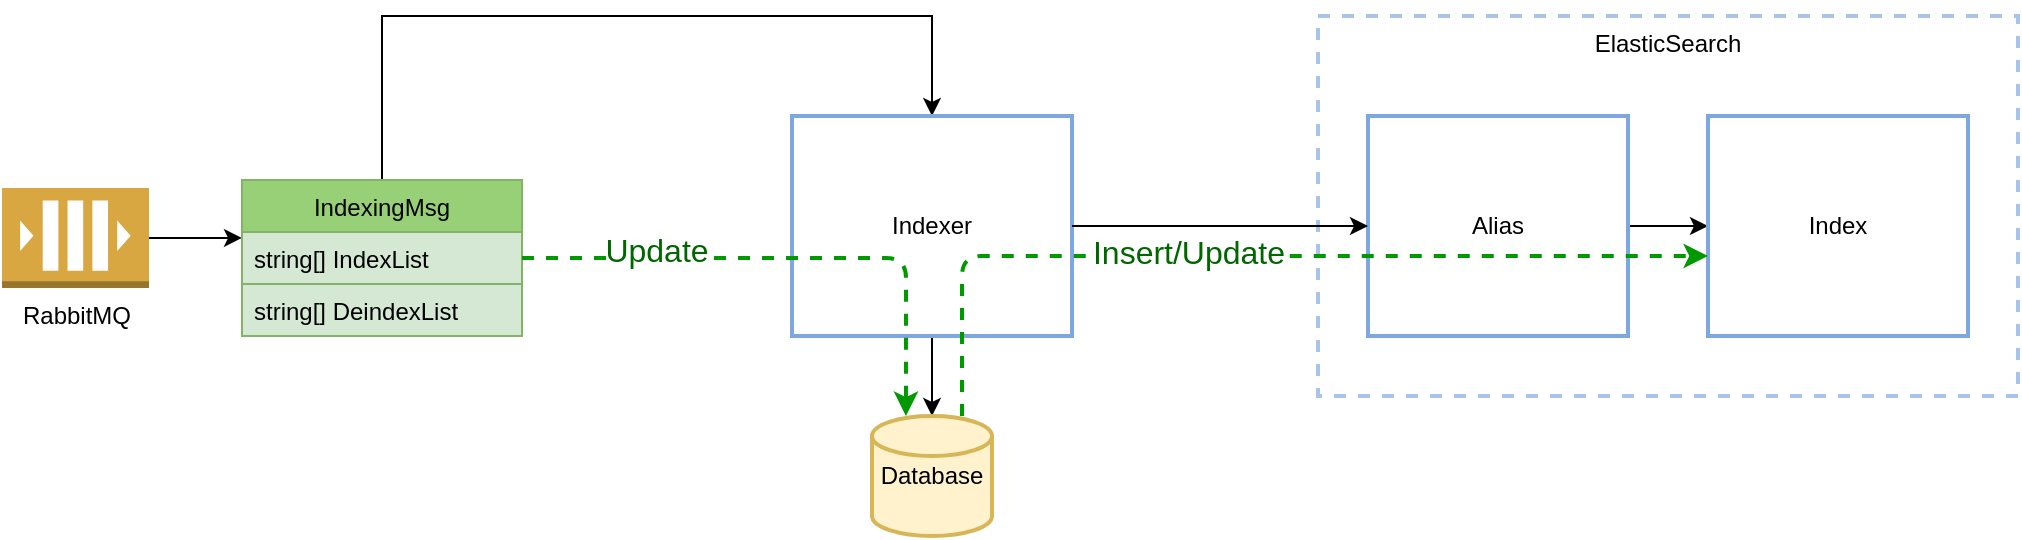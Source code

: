 <mxfile version="12.6.5" type="device" pages="5"><diagram id="VszfqgKXTrDszKqh4db0" name="indexer-update"><mxGraphModel dx="1086" dy="966" grid="1" gridSize="10" guides="1" tooltips="1" connect="1" arrows="1" fold="1" page="1" pageScale="1" pageWidth="1100" pageHeight="850" math="0" shadow="0"><root><mxCell id="0"/><mxCell id="1" parent="0"/><mxCell id="mPnWZXQFcFfXo-31iw5N-11" value="ElasticSearch" style="rounded=0;whiteSpace=wrap;html=1;verticalAlign=top;dashed=1;strokeWidth=2;strokeColor=#A9C4EB;fillColor=none;" parent="1" vertex="1"><mxGeometry x="698" y="80" width="350" height="190" as="geometry"/></mxCell><mxCell id="mPnWZXQFcFfXo-31iw5N-7" style="edgeStyle=orthogonalEdgeStyle;rounded=0;orthogonalLoop=1;jettySize=auto;html=1;entryX=0;entryY=0.115;entryDx=0;entryDy=0;entryPerimeter=0;" parent="1" source="mPnWZXQFcFfXo-31iw5N-2" target="mPnWZXQFcFfXo-31iw5N-5" edge="1"><mxGeometry relative="1" as="geometry"/></mxCell><mxCell id="mPnWZXQFcFfXo-31iw5N-2" value="RabbitMQ" style="outlineConnect=0;dashed=0;verticalLabelPosition=bottom;verticalAlign=top;align=center;html=1;shape=mxgraph.aws3.queue;fillColor=#D9A741;gradientColor=none;" parent="1" vertex="1"><mxGeometry x="40" y="166" width="73.5" height="50" as="geometry"/></mxCell><mxCell id="mPnWZXQFcFfXo-31iw5N-14" style="edgeStyle=orthogonalEdgeStyle;rounded=0;orthogonalLoop=1;jettySize=auto;html=1;entryX=0.5;entryY=0;entryDx=0;entryDy=0;exitX=0.5;exitY=0;exitDx=0;exitDy=0;" parent="1" source="mPnWZXQFcFfXo-31iw5N-3" target="mPnWZXQFcFfXo-31iw5N-8" edge="1"><mxGeometry relative="1" as="geometry"><Array as="points"><mxPoint x="230" y="80"/><mxPoint x="505" y="80"/></Array></mxGeometry></mxCell><mxCell id="mPnWZXQFcFfXo-31iw5N-3" value="IndexingMsg" style="swimlane;fontStyle=0;childLayout=stackLayout;horizontal=1;startSize=26;fillColor=#97D077;horizontalStack=0;resizeParent=1;resizeParentMax=0;resizeLast=0;collapsible=1;marginBottom=0;strokeColor=#82b366;" parent="1" vertex="1"><mxGeometry x="160" y="162" width="140" height="78" as="geometry"/></mxCell><mxCell id="mPnWZXQFcFfXo-31iw5N-5" value="string[] IndexList&#10;" style="text;strokeColor=#82b366;fillColor=#d5e8d4;align=left;verticalAlign=top;spacingLeft=4;spacingRight=4;overflow=hidden;rotatable=0;points=[[0,0.5],[1,0.5]];portConstraint=eastwest;" parent="mPnWZXQFcFfXo-31iw5N-3" vertex="1"><mxGeometry y="26" width="140" height="26" as="geometry"/></mxCell><mxCell id="mPnWZXQFcFfXo-31iw5N-6" value="string[] DeindexList" style="text;strokeColor=#82b366;fillColor=#d5e8d4;align=left;verticalAlign=top;spacingLeft=4;spacingRight=4;overflow=hidden;rotatable=0;points=[[0,0.5],[1,0.5]];portConstraint=eastwest;" parent="mPnWZXQFcFfXo-31iw5N-3" vertex="1"><mxGeometry y="52" width="140" height="26" as="geometry"/></mxCell><mxCell id="mPnWZXQFcFfXo-31iw5N-13" style="edgeStyle=orthogonalEdgeStyle;rounded=0;orthogonalLoop=1;jettySize=auto;html=1;entryX=0.5;entryY=0;entryDx=0;entryDy=0;entryPerimeter=0;" parent="1" source="mPnWZXQFcFfXo-31iw5N-8" target="mPnWZXQFcFfXo-31iw5N-12" edge="1"><mxGeometry relative="1" as="geometry"/></mxCell><mxCell id="mPnWZXQFcFfXo-31iw5N-8" value="Indexer" style="rounded=0;whiteSpace=wrap;html=1;verticalAlign=middle;strokeWidth=2;strokeColor=#7EA6E0;" parent="1" vertex="1"><mxGeometry x="435" y="130" width="140" height="110" as="geometry"/></mxCell><mxCell id="mPnWZXQFcFfXo-31iw5N-12" value="Database" style="strokeWidth=2;html=1;shape=mxgraph.flowchart.database;whiteSpace=wrap;fillColor=#fff2cc;strokeColor=#d6b656;" parent="1" vertex="1"><mxGeometry x="475" y="280" width="60" height="60" as="geometry"/></mxCell><mxCell id="mPnWZXQFcFfXo-31iw5N-17" style="edgeStyle=orthogonalEdgeStyle;rounded=0;orthogonalLoop=1;jettySize=auto;html=1;exitX=1;exitY=0.5;exitDx=0;exitDy=0;entryX=0;entryY=0.5;entryDx=0;entryDy=0;" parent="1" source="mPnWZXQFcFfXo-31iw5N-15" target="mPnWZXQFcFfXo-31iw5N-16" edge="1"><mxGeometry relative="1" as="geometry"/></mxCell><mxCell id="mPnWZXQFcFfXo-31iw5N-15" value="Alias" style="rounded=0;whiteSpace=wrap;html=1;strokeWidth=2;strokeColor=#7EA6E0;" parent="1" vertex="1"><mxGeometry x="723" y="130" width="130" height="110" as="geometry"/></mxCell><mxCell id="mPnWZXQFcFfXo-31iw5N-16" value="Index" style="rounded=0;whiteSpace=wrap;html=1;strokeWidth=2;strokeColor=#7EA6E0;" parent="1" vertex="1"><mxGeometry x="893" y="130" width="130" height="110" as="geometry"/></mxCell><mxCell id="mPnWZXQFcFfXo-31iw5N-20" style="edgeStyle=orthogonalEdgeStyle;rounded=0;orthogonalLoop=1;jettySize=auto;html=1;exitX=1;exitY=0.5;exitDx=0;exitDy=0;entryX=0;entryY=0.5;entryDx=0;entryDy=0;" parent="1" source="mPnWZXQFcFfXo-31iw5N-8" target="mPnWZXQFcFfXo-31iw5N-15" edge="1"><mxGeometry relative="1" as="geometry"/></mxCell><mxCell id="mPnWZXQFcFfXo-31iw5N-21" value="" style="endArrow=classic;html=1;edgeStyle=orthogonalEdgeStyle;rounded=1;dashed=1;strokeWidth=2;strokeColor=#009900;" parent="1" target="mPnWZXQFcFfXo-31iw5N-16" edge="1"><mxGeometry width="50" height="50" relative="1" as="geometry"><mxPoint x="520" y="280" as="sourcePoint"/><mxPoint x="790" y="200" as="targetPoint"/><Array as="points"><mxPoint x="520" y="200"/></Array></mxGeometry></mxCell><mxCell id="mPnWZXQFcFfXo-31iw5N-26" value="Insert/Update" style="text;html=1;align=center;verticalAlign=middle;resizable=0;points=[];labelBackgroundColor=#ffffff;fontSize=16;fontColor=#006600;" parent="mPnWZXQFcFfXo-31iw5N-21" vertex="1" connectable="0"><mxGeometry x="-0.151" y="2" relative="1" as="geometry"><mxPoint as="offset"/></mxGeometry></mxCell><mxCell id="mPnWZXQFcFfXo-31iw5N-30" style="edgeStyle=orthogonalEdgeStyle;rounded=1;orthogonalLoop=1;jettySize=auto;html=1;exitX=1;exitY=0.5;exitDx=0;exitDy=0;entryX=0.283;entryY=0;entryDx=0;entryDy=0;entryPerimeter=0;dashed=1;strokeColor=#009900;strokeWidth=2;fontSize=16;fontColor=#006600;" parent="1" source="mPnWZXQFcFfXo-31iw5N-3" target="mPnWZXQFcFfXo-31iw5N-12" edge="1"><mxGeometry relative="1" as="geometry"/></mxCell><mxCell id="mPnWZXQFcFfXo-31iw5N-31" value="Update" style="text;html=1;align=center;verticalAlign=middle;resizable=0;points=[];labelBackgroundColor=#ffffff;fontSize=16;fontColor=#006600;" parent="mPnWZXQFcFfXo-31iw5N-30" vertex="1" connectable="0"><mxGeometry x="-0.511" y="4" relative="1" as="geometry"><mxPoint as="offset"/></mxGeometry></mxCell></root></mxGraphModel></diagram><diagram id="6jHsAG5WVx4GjktNtLUJ" name="indexer-delete"><mxGraphModel dx="1086" dy="966" grid="1" gridSize="10" guides="1" tooltips="1" connect="1" arrows="1" fold="1" page="1" pageScale="1" pageWidth="1100" pageHeight="850" math="0" shadow="0"><root><mxCell id="M-_j7N7mOn3N8x7KHYmq-0"/><mxCell id="M-_j7N7mOn3N8x7KHYmq-1" parent="M-_j7N7mOn3N8x7KHYmq-0"/><mxCell id="M-_j7N7mOn3N8x7KHYmq-2" value="ElasticSearch" style="rounded=0;whiteSpace=wrap;html=1;verticalAlign=top;dashed=1;strokeWidth=2;strokeColor=#A9C4EB;fillColor=none;" parent="M-_j7N7mOn3N8x7KHYmq-1" vertex="1"><mxGeometry x="698" y="390" width="350" height="190" as="geometry"/></mxCell><mxCell id="M-_j7N7mOn3N8x7KHYmq-3" style="edgeStyle=orthogonalEdgeStyle;rounded=0;orthogonalLoop=1;jettySize=auto;html=1;entryX=0;entryY=0.115;entryDx=0;entryDy=0;entryPerimeter=0;" parent="M-_j7N7mOn3N8x7KHYmq-1" source="M-_j7N7mOn3N8x7KHYmq-4" target="M-_j7N7mOn3N8x7KHYmq-8" edge="1"><mxGeometry relative="1" as="geometry"/></mxCell><mxCell id="M-_j7N7mOn3N8x7KHYmq-4" value="RabbitMQ" style="outlineConnect=0;dashed=0;verticalLabelPosition=bottom;verticalAlign=top;align=center;html=1;shape=mxgraph.aws3.queue;fillColor=#D9A741;gradientColor=none;" parent="M-_j7N7mOn3N8x7KHYmq-1" vertex="1"><mxGeometry x="50" y="451" width="73.5" height="48" as="geometry"/></mxCell><mxCell id="M-_j7N7mOn3N8x7KHYmq-5" style="edgeStyle=orthogonalEdgeStyle;rounded=0;orthogonalLoop=1;jettySize=auto;html=1;entryX=0.5;entryY=0;entryDx=0;entryDy=0;exitX=0.5;exitY=0;exitDx=0;exitDy=0;" parent="M-_j7N7mOn3N8x7KHYmq-1" source="M-_j7N7mOn3N8x7KHYmq-6" target="M-_j7N7mOn3N8x7KHYmq-11" edge="1"><mxGeometry relative="1" as="geometry"><Array as="points"><mxPoint x="230" y="390"/><mxPoint x="505" y="390"/></Array></mxGeometry></mxCell><mxCell id="M-_j7N7mOn3N8x7KHYmq-6" value="IndexingMsg" style="swimlane;fontStyle=0;childLayout=stackLayout;horizontal=1;startSize=26;fillColor=#97D077;horizontalStack=0;resizeParent=1;resizeParentMax=0;resizeLast=0;collapsible=1;marginBottom=0;strokeColor=#82b366;" parent="M-_j7N7mOn3N8x7KHYmq-1" vertex="1"><mxGeometry x="160" y="446" width="140" height="78" as="geometry"/></mxCell><mxCell id="M-_j7N7mOn3N8x7KHYmq-8" value="string[] IndexList" style="text;strokeColor=#82b366;fillColor=#d5e8d4;align=left;verticalAlign=top;spacingLeft=4;spacingRight=4;overflow=hidden;rotatable=0;points=[[0,0.5],[1,0.5]];portConstraint=eastwest;" parent="M-_j7N7mOn3N8x7KHYmq-6" vertex="1"><mxGeometry y="26" width="140" height="26" as="geometry"/></mxCell><mxCell id="M-_j7N7mOn3N8x7KHYmq-9" value="string[] DeindexList" style="text;strokeColor=#82b366;fillColor=#d5e8d4;align=left;verticalAlign=top;spacingLeft=4;spacingRight=4;overflow=hidden;rotatable=0;points=[[0,0.5],[1,0.5]];portConstraint=eastwest;" parent="M-_j7N7mOn3N8x7KHYmq-6" vertex="1"><mxGeometry y="52" width="140" height="26" as="geometry"/></mxCell><mxCell id="M-_j7N7mOn3N8x7KHYmq-10" style="edgeStyle=orthogonalEdgeStyle;rounded=0;orthogonalLoop=1;jettySize=auto;html=1;entryX=0.5;entryY=0;entryDx=0;entryDy=0;entryPerimeter=0;" parent="M-_j7N7mOn3N8x7KHYmq-1" source="M-_j7N7mOn3N8x7KHYmq-11" target="M-_j7N7mOn3N8x7KHYmq-12" edge="1"><mxGeometry relative="1" as="geometry"/></mxCell><mxCell id="M-_j7N7mOn3N8x7KHYmq-11" value="IndexerApp" style="rounded=0;whiteSpace=wrap;html=1;verticalAlign=middle;strokeWidth=2;strokeColor=#7EA6E0;" parent="M-_j7N7mOn3N8x7KHYmq-1" vertex="1"><mxGeometry x="435" y="440" width="140" height="110" as="geometry"/></mxCell><mxCell id="M-_j7N7mOn3N8x7KHYmq-12" value="Database" style="strokeWidth=2;html=1;shape=mxgraph.flowchart.database;whiteSpace=wrap;fillColor=#fff2cc;strokeColor=#d6b656;" parent="M-_j7N7mOn3N8x7KHYmq-1" vertex="1"><mxGeometry x="475" y="590" width="60" height="60" as="geometry"/></mxCell><mxCell id="M-_j7N7mOn3N8x7KHYmq-13" style="edgeStyle=orthogonalEdgeStyle;rounded=0;orthogonalLoop=1;jettySize=auto;html=1;exitX=1;exitY=0.5;exitDx=0;exitDy=0;entryX=0;entryY=0.5;entryDx=0;entryDy=0;" parent="M-_j7N7mOn3N8x7KHYmq-1" source="M-_j7N7mOn3N8x7KHYmq-14" target="M-_j7N7mOn3N8x7KHYmq-15" edge="1"><mxGeometry relative="1" as="geometry"/></mxCell><mxCell id="M-_j7N7mOn3N8x7KHYmq-14" value="Alias" style="rounded=0;whiteSpace=wrap;html=1;strokeWidth=2;strokeColor=#7EA6E0;" parent="M-_j7N7mOn3N8x7KHYmq-1" vertex="1"><mxGeometry x="723" y="440" width="130" height="110" as="geometry"/></mxCell><mxCell id="M-_j7N7mOn3N8x7KHYmq-15" value="Index" style="rounded=0;whiteSpace=wrap;html=1;strokeWidth=2;strokeColor=#7EA6E0;" parent="M-_j7N7mOn3N8x7KHYmq-1" vertex="1"><mxGeometry x="893" y="440" width="130" height="110" as="geometry"/></mxCell><mxCell id="M-_j7N7mOn3N8x7KHYmq-16" style="edgeStyle=orthogonalEdgeStyle;rounded=0;orthogonalLoop=1;jettySize=auto;html=1;exitX=1;exitY=0.5;exitDx=0;exitDy=0;entryX=0;entryY=0.5;entryDx=0;entryDy=0;" parent="M-_j7N7mOn3N8x7KHYmq-1" source="M-_j7N7mOn3N8x7KHYmq-11" target="M-_j7N7mOn3N8x7KHYmq-14" edge="1"><mxGeometry relative="1" as="geometry"/></mxCell><mxCell id="M-_j7N7mOn3N8x7KHYmq-17" style="edgeStyle=orthogonalEdgeStyle;rounded=1;orthogonalLoop=1;jettySize=auto;html=1;exitX=1;exitY=0.5;exitDx=0;exitDy=0;entryX=0.008;entryY=0.655;entryDx=0;entryDy=0;entryPerimeter=0;dashed=1;strokeColor=#990000;strokeWidth=2;fontSize=16;fontColor=#990000;" parent="M-_j7N7mOn3N8x7KHYmq-1" source="M-_j7N7mOn3N8x7KHYmq-9" target="M-_j7N7mOn3N8x7KHYmq-15" edge="1"><mxGeometry relative="1" as="geometry"/></mxCell><mxCell id="M-_j7N7mOn3N8x7KHYmq-18" value="Delete" style="text;html=1;align=center;verticalAlign=middle;resizable=0;points=[];labelBackgroundColor=#ffffff;fontSize=16;fontColor=#990000;" parent="M-_j7N7mOn3N8x7KHYmq-17" vertex="1" connectable="0"><mxGeometry x="-0.511" y="4" relative="1" as="geometry"><mxPoint x="-71" as="offset"/></mxGeometry></mxCell></root></mxGraphModel></diagram><diagram id="CDXmMjL5mnSBe7OXN8aN" name="reindex"><mxGraphModel dx="1086" dy="966" grid="1" gridSize="10" guides="1" tooltips="1" connect="1" arrows="1" fold="1" page="1" pageScale="1" pageWidth="1100" pageHeight="850" math="0" shadow="0"><root><mxCell id="-dEQy_V5vCzk3yCvLBFL-0"/><mxCell id="-dEQy_V5vCzk3yCvLBFL-1" parent="-dEQy_V5vCzk3yCvLBFL-0"/><mxCell id="Ni1pKOZS6OC7iwXAluLo-0" value="ElasticSearch" style="rounded=0;whiteSpace=wrap;html=1;verticalAlign=top;dashed=1;strokeWidth=2;strokeColor=#A9C4EB;fillColor=none;" parent="-dEQy_V5vCzk3yCvLBFL-1" vertex="1"><mxGeometry x="580" y="15" width="440" height="705" as="geometry"/></mxCell><mxCell id="jSakvFMr5Z0jfJDEvpg0-1" value="2" style="rounded=0;whiteSpace=wrap;html=1;dashed=1;strokeColor=#36393d;strokeWidth=2;fillColor=#eeeeee;fontSize=24;align=right;spacingRight=16;" parent="-dEQy_V5vCzk3yCvLBFL-1" vertex="1"><mxGeometry x="610" y="165" width="380" height="120" as="geometry"/></mxCell><mxCell id="jSakvFMr5Z0jfJDEvpg0-0" value="1" style="rounded=0;whiteSpace=wrap;html=1;dashed=1;strokeColor=#36393d;strokeWidth=2;fillColor=#eeeeee;fontSize=24;align=right;spacingRight=16;" parent="-dEQy_V5vCzk3yCvLBFL-1" vertex="1"><mxGeometry x="610" y="80" width="380" height="70" as="geometry"/></mxCell><mxCell id="Ni1pKOZS6OC7iwXAluLo-11" style="edgeStyle=orthogonalEdgeStyle;rounded=0;orthogonalLoop=1;jettySize=auto;html=1;exitX=1;exitY=0.5;exitDx=0;exitDy=0;entryX=0;entryY=0.5;entryDx=0;entryDy=0;" parent="-dEQy_V5vCzk3yCvLBFL-1" source="Ni1pKOZS6OC7iwXAluLo-12" target="Ni1pKOZS6OC7iwXAluLo-13" edge="1"><mxGeometry relative="1" as="geometry"/></mxCell><mxCell id="Ni1pKOZS6OC7iwXAluLo-12" value="Alias" style="rounded=0;whiteSpace=wrap;html=1;strokeWidth=2;strokeColor=#7EA6E0;" parent="-dEQy_V5vCzk3yCvLBFL-1" vertex="1"><mxGeometry x="635" y="95" width="130" height="40" as="geometry"/></mxCell><mxCell id="Ni1pKOZS6OC7iwXAluLo-13" value="Index-even" style="rounded=0;whiteSpace=wrap;html=1;strokeWidth=2;strokeColor=#7EA6E0;" parent="-dEQy_V5vCzk3yCvLBFL-1" vertex="1"><mxGeometry x="805" y="95" width="130" height="40" as="geometry"/></mxCell><mxCell id="Ni1pKOZS6OC7iwXAluLo-17" style="edgeStyle=orthogonalEdgeStyle;rounded=0;orthogonalLoop=1;jettySize=auto;html=1;exitX=1;exitY=0.5;exitDx=0;exitDy=0;entryX=0;entryY=0.5;entryDx=0;entryDy=0;" parent="-dEQy_V5vCzk3yCvLBFL-1" source="Ni1pKOZS6OC7iwXAluLo-18" target="Ni1pKOZS6OC7iwXAluLo-19" edge="1"><mxGeometry relative="1" as="geometry"/></mxCell><mxCell id="Ni1pKOZS6OC7iwXAluLo-18" value="Alias" style="rounded=0;whiteSpace=wrap;html=1;strokeWidth=2;strokeColor=#7EA6E0;" parent="-dEQy_V5vCzk3yCvLBFL-1" vertex="1"><mxGeometry x="635" y="175" width="130" height="40" as="geometry"/></mxCell><mxCell id="Ni1pKOZS6OC7iwXAluLo-19" value="Index-even" style="rounded=0;whiteSpace=wrap;html=1;strokeWidth=2;strokeColor=#7EA6E0;" parent="-dEQy_V5vCzk3yCvLBFL-1" vertex="1"><mxGeometry x="805" y="175" width="130" height="40" as="geometry"/></mxCell><mxCell id="Ni1pKOZS6OC7iwXAluLo-20" value="Index-odd" style="rounded=0;whiteSpace=wrap;html=1;strokeWidth=2;strokeColor=#7EA6E0;" parent="-dEQy_V5vCzk3yCvLBFL-1" vertex="1"><mxGeometry x="805" y="235" width="130" height="40" as="geometry"/></mxCell><mxCell id="jSakvFMr5Z0jfJDEvpg0-2" value="3" style="rounded=0;whiteSpace=wrap;html=1;dashed=1;strokeColor=#36393d;strokeWidth=2;fillColor=#eeeeee;fontSize=24;align=right;spacingRight=16;" parent="-dEQy_V5vCzk3yCvLBFL-1" vertex="1"><mxGeometry x="610" y="300" width="380" height="120" as="geometry"/></mxCell><mxCell id="jSakvFMr5Z0jfJDEvpg0-3" style="edgeStyle=orthogonalEdgeStyle;rounded=0;orthogonalLoop=1;jettySize=auto;html=1;exitX=1;exitY=0.5;exitDx=0;exitDy=0;entryX=0;entryY=0.5;entryDx=0;entryDy=0;" parent="-dEQy_V5vCzk3yCvLBFL-1" source="jSakvFMr5Z0jfJDEvpg0-4" target="jSakvFMr5Z0jfJDEvpg0-5" edge="1"><mxGeometry relative="1" as="geometry"/></mxCell><mxCell id="jSakvFMr5Z0jfJDEvpg0-4" value="Alias" style="rounded=0;whiteSpace=wrap;html=1;strokeWidth=2;strokeColor=#7EA6E0;" parent="-dEQy_V5vCzk3yCvLBFL-1" vertex="1"><mxGeometry x="635" y="310" width="130" height="40" as="geometry"/></mxCell><mxCell id="jSakvFMr5Z0jfJDEvpg0-5" value="Index-even" style="rounded=0;whiteSpace=wrap;html=1;strokeWidth=2;strokeColor=#7EA6E0;" parent="-dEQy_V5vCzk3yCvLBFL-1" vertex="1"><mxGeometry x="805" y="310" width="130" height="40" as="geometry"/></mxCell><mxCell id="jSakvFMr5Z0jfJDEvpg0-6" value="Index-odd" style="rounded=0;whiteSpace=wrap;html=1;strokeWidth=2;strokeColor=#7EA6E0;" parent="-dEQy_V5vCzk3yCvLBFL-1" vertex="1"><mxGeometry x="805" y="370" width="130" height="40" as="geometry"/></mxCell><mxCell id="yoIjGPEbeCFZYREdAVwH-2" style="edgeStyle=orthogonalEdgeStyle;rounded=1;orthogonalLoop=1;jettySize=auto;html=1;exitX=1;exitY=0.5;exitDx=0;exitDy=0;entryX=0;entryY=0.5;entryDx=0;entryDy=0;dashed=1;strokeColor=#CC6600;strokeWidth=2;fontSize=24;fontColor=#CC6600;exitPerimeter=0;" parent="-dEQy_V5vCzk3yCvLBFL-1" source="yoIjGPEbeCFZYREdAVwH-0" target="jSakvFMr5Z0jfJDEvpg0-6" edge="1"><mxGeometry relative="1" as="geometry"/></mxCell><mxCell id="yoIjGPEbeCFZYREdAVwH-16" value="Insert" style="text;html=1;align=center;verticalAlign=middle;resizable=0;points=[];labelBackgroundColor=#ffffff;fontSize=18;fontColor=#FF8000;" parent="yoIjGPEbeCFZYREdAVwH-2" vertex="1" connectable="0"><mxGeometry x="0.565" y="2" relative="1" as="geometry"><mxPoint x="-200" y="2" as="offset"/></mxGeometry></mxCell><mxCell id="yoIjGPEbeCFZYREdAVwH-0" value="Database" style="strokeWidth=2;html=1;shape=mxgraph.flowchart.database;whiteSpace=wrap;fillColor=#fff2cc;strokeColor=#d6b656;" parent="-dEQy_V5vCzk3yCvLBFL-1" vertex="1"><mxGeometry x="400" y="360" width="60" height="60" as="geometry"/></mxCell><mxCell id="yoIjGPEbeCFZYREdAVwH-5" value="4" style="rounded=0;whiteSpace=wrap;html=1;dashed=1;strokeColor=#36393d;strokeWidth=2;fillColor=#eeeeee;fontSize=24;align=right;spacingRight=16;" parent="-dEQy_V5vCzk3yCvLBFL-1" vertex="1"><mxGeometry x="610" y="435" width="380" height="120" as="geometry"/></mxCell><mxCell id="yoIjGPEbeCFZYREdAVwH-6" style="edgeStyle=orthogonalEdgeStyle;rounded=0;orthogonalLoop=1;jettySize=auto;html=1;exitX=1;exitY=0.5;exitDx=0;exitDy=0;entryX=0;entryY=0.5;entryDx=0;entryDy=0;" parent="-dEQy_V5vCzk3yCvLBFL-1" source="yoIjGPEbeCFZYREdAVwH-7" target="yoIjGPEbeCFZYREdAVwH-9" edge="1"><mxGeometry relative="1" as="geometry"/></mxCell><mxCell id="yoIjGPEbeCFZYREdAVwH-7" value="Alias" style="rounded=0;whiteSpace=wrap;html=1;strokeWidth=2;strokeColor=#7EA6E0;" parent="-dEQy_V5vCzk3yCvLBFL-1" vertex="1"><mxGeometry x="635" y="505" width="130" height="40" as="geometry"/></mxCell><mxCell id="21d0x_IjnHuNEsH6e9XU-3" style="edgeStyle=orthogonalEdgeStyle;rounded=1;orthogonalLoop=1;jettySize=auto;html=1;exitX=0;exitY=0.5;exitDx=0;exitDy=0;entryX=0;entryY=0.25;entryDx=0;entryDy=0;dashed=1;strokeColor=#0000FF;strokeWidth=2;fontSize=18;fontColor=#CC6600;" parent="-dEQy_V5vCzk3yCvLBFL-1" source="yoIjGPEbeCFZYREdAVwH-8" target="yoIjGPEbeCFZYREdAVwH-9" edge="1"><mxGeometry relative="1" as="geometry"/></mxCell><mxCell id="yoIjGPEbeCFZYREdAVwH-8" value="Index-even" style="rounded=0;whiteSpace=wrap;html=1;strokeWidth=2;strokeColor=#7EA6E0;" parent="-dEQy_V5vCzk3yCvLBFL-1" vertex="1"><mxGeometry x="805" y="445" width="130" height="40" as="geometry"/></mxCell><mxCell id="yoIjGPEbeCFZYREdAVwH-9" value="Index-odd" style="rounded=0;whiteSpace=wrap;html=1;strokeWidth=2;strokeColor=#7EA6E0;" parent="-dEQy_V5vCzk3yCvLBFL-1" vertex="1"><mxGeometry x="805" y="505" width="130" height="40" as="geometry"/></mxCell><mxCell id="yoIjGPEbeCFZYREdAVwH-10" value="5" style="rounded=0;whiteSpace=wrap;html=1;dashed=1;strokeColor=#36393d;strokeWidth=2;fillColor=#eeeeee;fontSize=24;align=right;spacingRight=16;" parent="-dEQy_V5vCzk3yCvLBFL-1" vertex="1"><mxGeometry x="610" y="570" width="380" height="120" as="geometry"/></mxCell><mxCell id="yoIjGPEbeCFZYREdAVwH-11" style="edgeStyle=orthogonalEdgeStyle;rounded=0;orthogonalLoop=1;jettySize=auto;html=1;exitX=1;exitY=0.5;exitDx=0;exitDy=0;entryX=0;entryY=0.5;entryDx=0;entryDy=0;" parent="-dEQy_V5vCzk3yCvLBFL-1" source="yoIjGPEbeCFZYREdAVwH-12" target="yoIjGPEbeCFZYREdAVwH-14" edge="1"><mxGeometry relative="1" as="geometry"/></mxCell><mxCell id="yoIjGPEbeCFZYREdAVwH-12" value="Alias" style="rounded=0;whiteSpace=wrap;html=1;strokeWidth=2;strokeColor=#7EA6E0;" parent="-dEQy_V5vCzk3yCvLBFL-1" vertex="1"><mxGeometry x="635" y="640" width="130" height="40" as="geometry"/></mxCell><mxCell id="yoIjGPEbeCFZYREdAVwH-13" value="Index-even" style="rounded=0;whiteSpace=wrap;html=1;strokeWidth=2;strokeColor=#7EA6E0;fillColor=none;dashed=1;" parent="-dEQy_V5vCzk3yCvLBFL-1" vertex="1"><mxGeometry x="805" y="580" width="130" height="40" as="geometry"/></mxCell><mxCell id="yoIjGPEbeCFZYREdAVwH-14" value="Index-odd" style="rounded=0;whiteSpace=wrap;html=1;strokeWidth=2;strokeColor=#7EA6E0;" parent="-dEQy_V5vCzk3yCvLBFL-1" vertex="1"><mxGeometry x="805" y="640" width="130" height="40" as="geometry"/></mxCell><mxCell id="21d0x_IjnHuNEsH6e9XU-2" value="" style="shape=umlDestroy;whiteSpace=wrap;html=1;strokeWidth=8;fillColor=#CC0000;fontSize=18;fontColor=#CC6600;align=right;strokeColor=#CC0000;" parent="-dEQy_V5vCzk3yCvLBFL-1" vertex="1"><mxGeometry x="800" y="610" width="20" height="20" as="geometry"/></mxCell><mxCell id="21d0x_IjnHuNEsH6e9XU-4" value="" style="verticalLabelPosition=bottom;verticalAlign=top;html=1;shape=mxgraph.basic.8_point_star;strokeColor=#FF9933;strokeWidth=8;fillColor=#CC0000;fontSize=18;fontColor=#CC6600;align=right;" parent="-dEQy_V5vCzk3yCvLBFL-1" vertex="1"><mxGeometry x="805" y="240" width="10" height="10" as="geometry"/></mxCell></root></mxGraphModel></diagram><diagram id="Fjun2aOX33-wPrvdGLnk" name="indexer-inside"><mxGraphModel dx="1086" dy="966" grid="1" gridSize="10" guides="1" tooltips="1" connect="1" arrows="1" fold="1" page="1" pageScale="1" pageWidth="1100" pageHeight="850" math="0" shadow="0"><root><mxCell id="5viDs4BziEgzqvx-i1ks-0"/><mxCell id="5viDs4BziEgzqvx-i1ks-1" parent="5viDs4BziEgzqvx-i1ks-0"/><mxCell id="JJW9preXazhdJ84en39Q-36" value="Index logic" style="rounded=0;whiteSpace=wrap;html=1;align=center;verticalAlign=top;strokeColor=#666666;strokeWidth=2;dashed=1;fillColor=#f5f5f5;fontColor=#333333;" parent="5viDs4BziEgzqvx-i1ks-1" vertex="1"><mxGeometry x="733" y="50" width="302" height="230" as="geometry"/></mxCell><mxCell id="MOp7taXFo3_blPD522GW-0" value="Logic" style="rounded=0;whiteSpace=wrap;html=1;align=center;verticalAlign=top;strokeColor=#7EA6E0;strokeWidth=2;dashed=1;dashPattern=1 1;" parent="5viDs4BziEgzqvx-i1ks-1" vertex="1"><mxGeometry x="905" y="80" width="115" height="180" as="geometry"/></mxCell><mxCell id="ValcnJTuq4vwoV4xOjFj-1" value="EntityIndexer" style="rounded=0;whiteSpace=wrap;html=1;align=center;verticalAlign=bottom;strokeColor=#7EA6E0;strokeWidth=2;" parent="5viDs4BziEgzqvx-i1ks-1" vertex="1"><mxGeometry x="940" y="210" width="110" height="40" as="geometry"/></mxCell><mxCell id="TOjTbqrgjvzcuKufO8z7-1" value="RabbitMQ" style="outlineConnect=0;dashed=0;verticalLabelPosition=top;verticalAlign=bottom;align=center;html=1;shape=mxgraph.aws3.queue;fillColor=#D9A741;gradientColor=none;labelPosition=center;" parent="5viDs4BziEgzqvx-i1ks-1" vertex="1"><mxGeometry x="203.25" y="20" width="73.5" height="48" as="geometry"/></mxCell><mxCell id="766HKvH7kd4C6AYQ0Yu9-14" style="edgeStyle=orthogonalEdgeStyle;rounded=0;orthogonalLoop=1;jettySize=auto;html=1;exitX=0.25;exitY=1;exitDx=0;exitDy=0;entryX=0.5;entryY=0;entryDx=0;entryDy=0;entryPerimeter=0;startArrow=none;startFill=0;endArrow=classic;endFill=1;strokeColor=#000000;strokeWidth=1;fontSize=16;fontColor=#FF8000;" parent="5viDs4BziEgzqvx-i1ks-1" source="TOjTbqrgjvzcuKufO8z7-6" target="766HKvH7kd4C6AYQ0Yu9-13" edge="1"><mxGeometry relative="1" as="geometry"/></mxCell><mxCell id="766HKvH7kd4C6AYQ0Yu9-15" style="edgeStyle=orthogonalEdgeStyle;rounded=0;orthogonalLoop=1;jettySize=auto;html=1;exitX=0.75;exitY=1;exitDx=0;exitDy=0;entryX=0.5;entryY=0;entryDx=0;entryDy=0;startArrow=none;startFill=0;endArrow=classic;endFill=1;strokeColor=#000000;strokeWidth=1;fontSize=16;fontColor=#FF8000;" parent="5viDs4BziEgzqvx-i1ks-1" source="TOjTbqrgjvzcuKufO8z7-6" target="vMENOExYl65h323FgsGd-0" edge="1"><mxGeometry relative="1" as="geometry"/></mxCell><mxCell id="TOjTbqrgjvzcuKufO8z7-6" value="IndexerApp" style="rounded=0;whiteSpace=wrap;html=1;verticalAlign=bottom;strokeWidth=2;strokeColor=#7EA6E0;spacingBottom=5;fillColor=#ffffff;" parent="5viDs4BziEgzqvx-i1ks-1" vertex="1"><mxGeometry x="30" y="110" width="440" height="290" as="geometry"/></mxCell><mxCell id="vMENOExYl65h323FgsGd-0" value="ElasticSearch" style="rounded=0;whiteSpace=wrap;html=1;verticalAlign=top;strokeWidth=2;strokeColor=#A9C4EB;fillColor=none;" parent="5viDs4BziEgzqvx-i1ks-1" vertex="1"><mxGeometry x="250" y="431" width="220" height="69" as="geometry"/></mxCell><mxCell id="vMENOExYl65h323FgsGd-1" value="IndexerConsumerLogic" style="rounded=0;whiteSpace=wrap;html=1;verticalAlign=top;align=left;spacingLeft=7;fillColor=#ffffff;strokeColor=#7EA6E0;strokeWidth=2;" parent="5viDs4BziEgzqvx-i1ks-1" vertex="1"><mxGeometry x="55" y="130" width="385" height="240" as="geometry"/></mxCell><mxCell id="TOjTbqrgjvzcuKufO8z7-2" value="IndexingMsg" style="swimlane;fontStyle=0;childLayout=stackLayout;horizontal=1;startSize=26;fillColor=#97D077;horizontalStack=0;resizeParent=1;resizeParentMax=0;resizeLast=0;collapsible=1;marginBottom=0;strokeColor=#82b366;" parent="5viDs4BziEgzqvx-i1ks-1" vertex="1"><mxGeometry x="170" y="170" width="140" height="78" as="geometry"/></mxCell><mxCell id="TOjTbqrgjvzcuKufO8z7-4" value="string[] IndexList" style="text;strokeColor=#82b366;fillColor=#d5e8d4;align=left;verticalAlign=top;spacingLeft=4;spacingRight=4;overflow=hidden;rotatable=0;points=[[0,0.5],[1,0.5]];portConstraint=eastwest;" parent="TOjTbqrgjvzcuKufO8z7-2" vertex="1"><mxGeometry y="26" width="140" height="26" as="geometry"/></mxCell><mxCell id="TOjTbqrgjvzcuKufO8z7-5" value="string[] DeindexList" style="text;strokeColor=#82b366;fillColor=#d5e8d4;align=left;verticalAlign=top;spacingLeft=4;spacingRight=4;overflow=hidden;rotatable=0;points=[[0,0.5],[1,0.5]];portConstraint=eastwest;" parent="TOjTbqrgjvzcuKufO8z7-2" vertex="1"><mxGeometry y="52" width="140" height="26" as="geometry"/></mxCell><mxCell id="TOjTbqrgjvzcuKufO8z7-0" style="edgeStyle=orthogonalEdgeStyle;rounded=0;orthogonalLoop=1;jettySize=auto;html=1;" parent="5viDs4BziEgzqvx-i1ks-1" source="TOjTbqrgjvzcuKufO8z7-1" target="TOjTbqrgjvzcuKufO8z7-2" edge="1"><mxGeometry relative="1" as="geometry"/></mxCell><mxCell id="JJW9preXazhdJ84en39Q-18" value="Deindex logic" style="rounded=0;whiteSpace=wrap;html=1;align=center;fillColor=#ffffff;strokeColor=#7EA6E0;strokeWidth=2;" parent="5viDs4BziEgzqvx-i1ks-1" vertex="1"><mxGeometry x="300" y="296" width="100" height="40" as="geometry"/></mxCell><mxCell id="JJW9preXazhdJ84en39Q-25" style="edgeStyle=orthogonalEdgeStyle;rounded=0;orthogonalLoop=1;jettySize=auto;html=1;exitX=0;exitY=0.5;exitDx=0;exitDy=0;entryX=0.5;entryY=0;entryDx=0;entryDy=0;" parent="5viDs4BziEgzqvx-i1ks-1" target="JJW9preXazhdJ84en39Q-12" edge="1"><mxGeometry relative="1" as="geometry"><mxPoint x="155" y="315" as="sourcePoint"/></mxGeometry></mxCell><mxCell id="JJW9preXazhdJ84en39Q-38" value="SrcEntityProvider &lt;br&gt;(by ids)" style="rounded=0;whiteSpace=wrap;html=1;align=center;verticalAlign=top;strokeColor=#7EA6E0;strokeWidth=2;" parent="5viDs4BziEgzqvx-i1ks-1" vertex="1"><mxGeometry x="713" y="70" width="115" height="70" as="geometry"/></mxCell><mxCell id="JJW9preXazhdJ84en39Q-39" value="ReadyIndexProvider" style="rounded=0;whiteSpace=wrap;html=1;align=center;verticalAlign=top;strokeColor=#7EA6E0;strokeWidth=2;" parent="5viDs4BziEgzqvx-i1ks-1" vertex="1"><mxGeometry x="713" y="175" width="127" height="70" as="geometry"/></mxCell><mxCell id="JJW9preXazhdJ84en39Q-42" style="edgeStyle=orthogonalEdgeStyle;rounded=0;orthogonalLoop=1;jettySize=auto;html=1;exitX=0;exitY=0.5;exitDx=0;exitDy=0;entryX=1;entryY=0.5;entryDx=0;entryDy=0;entryPerimeter=0;" parent="5viDs4BziEgzqvx-i1ks-1" source="JJW9preXazhdJ84en39Q-40" target="JJW9preXazhdJ84en39Q-41" edge="1"><mxGeometry relative="1" as="geometry"/></mxCell><mxCell id="JJW9preXazhdJ84en39Q-46" style="edgeStyle=orthogonalEdgeStyle;rounded=0;orthogonalLoop=1;jettySize=auto;html=1;exitX=0;exitY=0.5;exitDx=0;exitDy=0;entryX=1;entryY=0.5;entryDx=0;entryDy=0;" parent="5viDs4BziEgzqvx-i1ks-1" source="JJW9preXazhdJ84en39Q-40" target="JJW9preXazhdJ84en39Q-44" edge="1"><mxGeometry relative="1" as="geometry"/></mxCell><mxCell id="JJW9preXazhdJ84en39Q-40" value="Strategy" style="rounded=0;whiteSpace=wrap;html=1;align=center;dashed=1;strokeColor=#7EA6E0;strokeWidth=2;" parent="5viDs4BziEgzqvx-i1ks-1" vertex="1"><mxGeometry x="693" y="100" width="57" height="30" as="geometry"/></mxCell><mxCell id="JJW9preXazhdJ84en39Q-41" value="Database" style="strokeWidth=2;html=1;shape=mxgraph.flowchart.database;whiteSpace=wrap;fillColor=#fff2cc;strokeColor=#d6b656;" parent="5viDs4BziEgzqvx-i1ks-1" vertex="1"><mxGeometry x="568" y="20" width="60" height="60" as="geometry"/></mxCell><mxCell id="JJW9preXazhdJ84en39Q-44" value="Test" style="rounded=0;whiteSpace=wrap;html=1;align=center;fillColor=none;strokeColor=#999999;dashed=1;strokeWidth=2;" parent="5viDs4BziEgzqvx-i1ks-1" vertex="1"><mxGeometry x="568" y="100" width="60" height="60" as="geometry"/></mxCell><mxCell id="JJW9preXazhdJ84en39Q-49" style="edgeStyle=orthogonalEdgeStyle;rounded=0;orthogonalLoop=1;jettySize=auto;html=1;exitX=0;exitY=0.5;exitDx=0;exitDy=0;entryX=1;entryY=0.5;entryDx=0;entryDy=0;" parent="5viDs4BziEgzqvx-i1ks-1" source="JJW9preXazhdJ84en39Q-51" target="JJW9preXazhdJ84en39Q-54" edge="1"><mxGeometry relative="1" as="geometry"><mxPoint x="623.75" y="200" as="targetPoint"/></mxGeometry></mxCell><mxCell id="JJW9preXazhdJ84en39Q-50" style="edgeStyle=orthogonalEdgeStyle;rounded=0;orthogonalLoop=1;jettySize=auto;html=1;exitX=0;exitY=0.5;exitDx=0;exitDy=0;entryX=1;entryY=0.5;entryDx=0;entryDy=0;" parent="5viDs4BziEgzqvx-i1ks-1" source="JJW9preXazhdJ84en39Q-51" target="JJW9preXazhdJ84en39Q-53" edge="1"><mxGeometry relative="1" as="geometry"/></mxCell><mxCell id="JJW9preXazhdJ84en39Q-51" value="Strategy" style="rounded=0;whiteSpace=wrap;html=1;align=center;dashed=1;strokeColor=#7EA6E0;strokeWidth=2;" parent="5viDs4BziEgzqvx-i1ks-1" vertex="1"><mxGeometry x="688.75" y="205" width="57" height="30" as="geometry"/></mxCell><mxCell id="JJW9preXazhdJ84en39Q-53" value="Test" style="rounded=0;whiteSpace=wrap;html=1;align=center;fillColor=none;strokeColor=#999999;dashed=1;strokeWidth=2;" parent="5viDs4BziEgzqvx-i1ks-1" vertex="1"><mxGeometry x="568" y="250" width="60" height="60" as="geometry"/></mxCell><mxCell id="JJW9preXazhdJ84en39Q-54" value="ES" style="rounded=0;whiteSpace=wrap;html=1;align=center;fillColor=#dae8fc;strokeColor=#6c8ebf;strokeWidth=2;" parent="5viDs4BziEgzqvx-i1ks-1" vertex="1"><mxGeometry x="568" y="180" width="60" height="60" as="geometry"/></mxCell><mxCell id="MOp7taXFo3_blPD522GW-5" style="edgeStyle=orthogonalEdgeStyle;rounded=0;orthogonalLoop=1;jettySize=auto;html=1;curved=1;dashed=1;strokeColor=#82B366;strokeWidth=2;" parent="5viDs4BziEgzqvx-i1ks-1" source="JJW9preXazhdJ84en39Q-38" edge="1"><mxGeometry relative="1" as="geometry"><mxPoint x="1003" y="150" as="targetPoint"/></mxGeometry></mxCell><mxCell id="MOp7taXFo3_blPD522GW-8" value="Entity batches" style="text;html=1;align=center;verticalAlign=middle;resizable=0;points=[];labelBackgroundColor=#ffffff;fontColor=#82B366;fontSize=16;" parent="MOp7taXFo3_blPD522GW-5" vertex="1" connectable="0"><mxGeometry x="-0.318" y="-4" relative="1" as="geometry"><mxPoint as="offset"/></mxGeometry></mxCell><mxCell id="MOp7taXFo3_blPD522GW-6" style="edgeStyle=orthogonalEdgeStyle;curved=1;rounded=0;orthogonalLoop=1;jettySize=auto;html=1;dashed=1;strokeColor=#82B366;strokeWidth=2;" parent="5viDs4BziEgzqvx-i1ks-1" source="JJW9preXazhdJ84en39Q-39" edge="1"><mxGeometry relative="1" as="geometry"><mxPoint x="1003" y="170" as="targetPoint"/><Array as="points"><mxPoint x="1003" y="210"/></Array></mxGeometry></mxCell><mxCell id="MOp7taXFo3_blPD522GW-9" value="Indexer" style="text;html=1;align=center;verticalAlign=middle;resizable=0;points=[];labelBackgroundColor=#ffffff;fontColor=#82B366;fontSize=16;" parent="MOp7taXFo3_blPD522GW-6" vertex="1" connectable="0"><mxGeometry x="-0.442" y="-1" relative="1" as="geometry"><mxPoint as="offset"/></mxGeometry></mxCell><mxCell id="MOp7taXFo3_blPD522GW-10" value="Deindex logic" style="rounded=0;whiteSpace=wrap;html=1;align=center;verticalAlign=top;strokeColor=#666666;strokeWidth=2;dashed=1;fillColor=#f5f5f5;fontColor=#333333;" parent="5viDs4BziEgzqvx-i1ks-1" vertex="1"><mxGeometry x="733" y="306" width="302" height="230" as="geometry"/></mxCell><mxCell id="MOp7taXFo3_blPD522GW-12" value="ExistentDeindexerProvider" style="rounded=0;whiteSpace=wrap;html=1;align=center;verticalAlign=top;strokeColor=#7EA6E0;strokeWidth=2;" parent="5viDs4BziEgzqvx-i1ks-1" vertex="1"><mxGeometry x="713" y="430" width="157" height="71" as="geometry"/></mxCell><mxCell id="MOp7taXFo3_blPD522GW-18" style="edgeStyle=orthogonalEdgeStyle;rounded=0;orthogonalLoop=1;jettySize=auto;html=1;exitX=0;exitY=0.5;exitDx=0;exitDy=0;entryX=1;entryY=0.5;entryDx=0;entryDy=0;" parent="5viDs4BziEgzqvx-i1ks-1" source="MOp7taXFo3_blPD522GW-20" target="MOp7taXFo3_blPD522GW-22" edge="1"><mxGeometry relative="1" as="geometry"><mxPoint x="623.75" y="456" as="targetPoint"/></mxGeometry></mxCell><mxCell id="MOp7taXFo3_blPD522GW-19" style="edgeStyle=orthogonalEdgeStyle;rounded=0;orthogonalLoop=1;jettySize=auto;html=1;exitX=0;exitY=0.5;exitDx=0;exitDy=0;entryX=1;entryY=0.5;entryDx=0;entryDy=0;" parent="5viDs4BziEgzqvx-i1ks-1" source="MOp7taXFo3_blPD522GW-20" target="MOp7taXFo3_blPD522GW-21" edge="1"><mxGeometry relative="1" as="geometry"/></mxCell><mxCell id="MOp7taXFo3_blPD522GW-20" value="Strategy" style="rounded=0;whiteSpace=wrap;html=1;align=center;dashed=1;strokeColor=#7EA6E0;strokeWidth=2;" parent="5viDs4BziEgzqvx-i1ks-1" vertex="1"><mxGeometry x="688.75" y="461" width="57" height="30" as="geometry"/></mxCell><mxCell id="MOp7taXFo3_blPD522GW-21" value="Test" style="rounded=0;whiteSpace=wrap;html=1;align=center;fillColor=none;strokeColor=#999999;dashed=1;strokeWidth=2;" parent="5viDs4BziEgzqvx-i1ks-1" vertex="1"><mxGeometry x="568" y="416" width="60" height="60" as="geometry"/></mxCell><mxCell id="MOp7taXFo3_blPD522GW-22" value="ES" style="rounded=0;whiteSpace=wrap;html=1;align=center;fillColor=#dae8fc;strokeColor=#6c8ebf;strokeWidth=2;" parent="5viDs4BziEgzqvx-i1ks-1" vertex="1"><mxGeometry x="568" y="346" width="60" height="60" as="geometry"/></mxCell><mxCell id="MOp7taXFo3_blPD522GW-23" value="Logic" style="rounded=0;whiteSpace=wrap;html=1;align=center;verticalAlign=top;strokeColor=#7EA6E0;strokeWidth=2;dashed=1;dashPattern=1 1;" parent="5viDs4BziEgzqvx-i1ks-1" vertex="1"><mxGeometry x="905" y="336" width="115" height="180" as="geometry"/></mxCell><mxCell id="MOp7taXFo3_blPD522GW-26" style="edgeStyle=orthogonalEdgeStyle;curved=1;rounded=0;orthogonalLoop=1;jettySize=auto;html=1;dashed=1;strokeColor=#82B366;strokeWidth=2;" parent="5viDs4BziEgzqvx-i1ks-1" source="MOp7taXFo3_blPD522GW-12" edge="1"><mxGeometry relative="1" as="geometry"><mxPoint x="1003" y="426" as="targetPoint"/><Array as="points"><mxPoint x="1003" y="466"/></Array></mxGeometry></mxCell><mxCell id="MOp7taXFo3_blPD522GW-27" value="Deindexer" style="text;html=1;align=center;verticalAlign=middle;resizable=0;points=[];labelBackgroundColor=#ffffff;fontColor=#82B366;fontSize=16;" parent="MOp7taXFo3_blPD522GW-26" vertex="1" connectable="0"><mxGeometry x="-0.442" y="-1" relative="1" as="geometry"><mxPoint as="offset"/></mxGeometry></mxCell><mxCell id="766HKvH7kd4C6AYQ0Yu9-13" value="Database" style="strokeWidth=2;html=1;shape=mxgraph.flowchart.database;whiteSpace=wrap;fillColor=#fff2cc;strokeColor=#d6b656;" parent="5viDs4BziEgzqvx-i1ks-1" vertex="1"><mxGeometry x="110" y="435.5" width="60" height="60" as="geometry"/></mxCell><mxCell id="766HKvH7kd4C6AYQ0Yu9-21" value="Index logic" style="rounded=0;whiteSpace=wrap;html=1;align=center;fillColor=#ffffff;strokeColor=#7EA6E0;strokeWidth=2;" parent="5viDs4BziEgzqvx-i1ks-1" vertex="1"><mxGeometry x="80" y="296" width="100" height="40" as="geometry"/></mxCell><mxCell id="W_SO6J8Ppb9A3P6V4v-G-0" style="edgeStyle=orthogonalEdgeStyle;rounded=0;orthogonalLoop=1;jettySize=auto;html=1;exitX=1;exitY=0.5;exitDx=0;exitDy=0;entryX=0.5;entryY=0;entryDx=0;entryDy=0;" edge="1" parent="5viDs4BziEgzqvx-i1ks-1" source="TOjTbqrgjvzcuKufO8z7-5" target="JJW9preXazhdJ84en39Q-18"><mxGeometry relative="1" as="geometry"/></mxCell><mxCell id="W_SO6J8Ppb9A3P6V4v-G-1" style="edgeStyle=orthogonalEdgeStyle;rounded=0;orthogonalLoop=1;jettySize=auto;html=1;exitX=0;exitY=0.5;exitDx=0;exitDy=0;entryX=0.5;entryY=0;entryDx=0;entryDy=0;" edge="1" parent="5viDs4BziEgzqvx-i1ks-1" source="TOjTbqrgjvzcuKufO8z7-4" target="766HKvH7kd4C6AYQ0Yu9-21"><mxGeometry relative="1" as="geometry"/></mxCell></root></mxGraphModel></diagram><diagram name="reindexer-inside" id="ZcismFkvR48x5VJNREWp"><mxGraphModel dx="1086" dy="966" grid="1" gridSize="10" guides="1" tooltips="1" connect="1" arrows="1" fold="1" page="1" pageScale="1" pageWidth="1100" pageHeight="850" math="0" shadow="0"><root><mxCell id="DrtK3UFYiwuBEro_LJZU-0"/><mxCell id="DrtK3UFYiwuBEro_LJZU-1" parent="DrtK3UFYiwuBEro_LJZU-0"/><mxCell id="DrtK3UFYiwuBEro_LJZU-2" value="Reindex logic" style="rounded=0;whiteSpace=wrap;html=1;align=center;verticalAlign=top;strokeColor=#666666;strokeWidth=2;dashed=1;fillColor=#f5f5f5;fontColor=#333333;" vertex="1" parent="DrtK3UFYiwuBEro_LJZU-1"><mxGeometry x="197.25" y="410" width="305" height="230" as="geometry"/></mxCell><mxCell id="DrtK3UFYiwuBEro_LJZU-3" value="Logic" style="rounded=0;whiteSpace=wrap;html=1;align=center;verticalAlign=top;strokeColor=#7EA6E0;strokeWidth=2;dashed=1;dashPattern=1 1;" vertex="1" parent="DrtK3UFYiwuBEro_LJZU-1"><mxGeometry x="372.25" y="440" width="115" height="180" as="geometry"/></mxCell><mxCell id="DrtK3UFYiwuBEro_LJZU-4" value="EntityIndexer" style="rounded=0;whiteSpace=wrap;html=1;align=center;verticalAlign=bottom;strokeColor=#7EA6E0;strokeWidth=2;" vertex="1" parent="DrtK3UFYiwuBEro_LJZU-1"><mxGeometry x="417.25" y="570" width="110" height="40" as="geometry"/></mxCell><mxCell id="DrtK3UFYiwuBEro_LJZU-9" style="edgeStyle=orthogonalEdgeStyle;rounded=0;orthogonalLoop=1;jettySize=auto;html=1;exitX=1;exitY=0.75;exitDx=0;exitDy=0;entryX=0;entryY=0.5;entryDx=0;entryDy=0;entryPerimeter=0;startArrow=none;startFill=0;endArrow=classic;endFill=1;strokeColor=#000000;strokeWidth=1;fontSize=16;fontColor=#FF8000;" edge="1" parent="DrtK3UFYiwuBEro_LJZU-1" source="DrtK3UFYiwuBEro_LJZU-11" target="DrtK3UFYiwuBEro_LJZU-73"><mxGeometry relative="1" as="geometry"/></mxCell><mxCell id="1Jd1vQ3DOy2imctv_E1P-2" style="edgeStyle=orthogonalEdgeStyle;rounded=0;orthogonalLoop=1;jettySize=auto;html=1;exitX=1;exitY=0.25;exitDx=0;exitDy=0;entryX=0;entryY=0.5;entryDx=0;entryDy=0;" edge="1" parent="DrtK3UFYiwuBEro_LJZU-1" source="DrtK3UFYiwuBEro_LJZU-11" target="DrtK3UFYiwuBEro_LJZU-12"><mxGeometry relative="1" as="geometry"/></mxCell><mxCell id="DrtK3UFYiwuBEro_LJZU-11" value="Reindexer" style="rounded=0;whiteSpace=wrap;html=1;verticalAlign=bottom;strokeWidth=2;strokeColor=#7EA6E0;spacingBottom=5;fillColor=#ffffff;" vertex="1" parent="DrtK3UFYiwuBEro_LJZU-1"><mxGeometry x="134.25" y="30" width="205.75" height="280" as="geometry"/></mxCell><mxCell id="DrtK3UFYiwuBEro_LJZU-12" value="ElasticSearch" style="rounded=0;whiteSpace=wrap;html=1;verticalAlign=top;strokeWidth=2;strokeColor=#A9C4EB;fillColor=none;" vertex="1" parent="DrtK3UFYiwuBEro_LJZU-1"><mxGeometry x="390" y="65" width="137.25" height="70" as="geometry"/></mxCell><mxCell id="DrtK3UFYiwuBEro_LJZU-20" value="Reindex logic" style="rounded=0;whiteSpace=wrap;html=1;align=center;strokeColor=#7EA6E0;strokeWidth=2;" vertex="1" parent="DrtK3UFYiwuBEro_LJZU-1"><mxGeometry x="175" y="102.5" width="120" height="135" as="geometry"/></mxCell><mxCell id="DrtK3UFYiwuBEro_LJZU-53" value="SrcEntityProvider &lt;br&gt;(all)" style="rounded=0;whiteSpace=wrap;html=1;align=center;verticalAlign=top;strokeColor=#7EA6E0;strokeWidth=2;" vertex="1" parent="DrtK3UFYiwuBEro_LJZU-1"><mxGeometry x="177.25" y="430" width="115" height="70" as="geometry"/></mxCell><mxCell id="DrtK3UFYiwuBEro_LJZU-54" value="ReindexOperator" style="rounded=0;whiteSpace=wrap;html=1;align=center;verticalAlign=top;strokeColor=#7EA6E0;strokeWidth=2;" vertex="1" parent="DrtK3UFYiwuBEro_LJZU-1"><mxGeometry x="177.25" y="535" width="115" height="100" as="geometry"/></mxCell><mxCell id="DrtK3UFYiwuBEro_LJZU-55" style="edgeStyle=orthogonalEdgeStyle;rounded=0;orthogonalLoop=1;jettySize=auto;html=1;exitX=0;exitY=0.5;exitDx=0;exitDy=0;entryX=1;entryY=0.5;entryDx=0;entryDy=0;entryPerimeter=0;" edge="1" parent="DrtK3UFYiwuBEro_LJZU-1" source="DrtK3UFYiwuBEro_LJZU-57" target="DrtK3UFYiwuBEro_LJZU-58"><mxGeometry relative="1" as="geometry"/></mxCell><mxCell id="DrtK3UFYiwuBEro_LJZU-56" style="edgeStyle=orthogonalEdgeStyle;rounded=0;orthogonalLoop=1;jettySize=auto;html=1;exitX=0;exitY=0.5;exitDx=0;exitDy=0;entryX=1;entryY=0.5;entryDx=0;entryDy=0;" edge="1" parent="DrtK3UFYiwuBEro_LJZU-1" source="DrtK3UFYiwuBEro_LJZU-57" target="DrtK3UFYiwuBEro_LJZU-59"><mxGeometry relative="1" as="geometry"/></mxCell><mxCell id="DrtK3UFYiwuBEro_LJZU-57" value="Strategy" style="rounded=0;whiteSpace=wrap;html=1;align=center;dashed=1;strokeColor=#7EA6E0;strokeWidth=2;" vertex="1" parent="DrtK3UFYiwuBEro_LJZU-1"><mxGeometry x="157.25" y="460" width="57" height="30" as="geometry"/></mxCell><mxCell id="DrtK3UFYiwuBEro_LJZU-58" value="Database" style="strokeWidth=2;html=1;shape=mxgraph.flowchart.database;whiteSpace=wrap;fillColor=#fff2cc;strokeColor=#d6b656;" vertex="1" parent="DrtK3UFYiwuBEro_LJZU-1"><mxGeometry x="32.25" y="380" width="60" height="60" as="geometry"/></mxCell><mxCell id="DrtK3UFYiwuBEro_LJZU-59" value="Test" style="rounded=0;whiteSpace=wrap;html=1;align=center;fillColor=none;strokeColor=#999999;dashed=1;strokeWidth=2;" vertex="1" parent="DrtK3UFYiwuBEro_LJZU-1"><mxGeometry x="32.25" y="460" width="60" height="60" as="geometry"/></mxCell><mxCell id="DrtK3UFYiwuBEro_LJZU-60" style="edgeStyle=orthogonalEdgeStyle;rounded=0;orthogonalLoop=1;jettySize=auto;html=1;exitX=0;exitY=0.5;exitDx=0;exitDy=0;entryX=1;entryY=0.5;entryDx=0;entryDy=0;" edge="1" parent="DrtK3UFYiwuBEro_LJZU-1" source="DrtK3UFYiwuBEro_LJZU-62" target="DrtK3UFYiwuBEro_LJZU-64"><mxGeometry relative="1" as="geometry"><mxPoint x="88" y="560" as="targetPoint"/></mxGeometry></mxCell><mxCell id="DrtK3UFYiwuBEro_LJZU-61" style="edgeStyle=orthogonalEdgeStyle;rounded=0;orthogonalLoop=1;jettySize=auto;html=1;exitX=0;exitY=0.5;exitDx=0;exitDy=0;entryX=1;entryY=0.5;entryDx=0;entryDy=0;" edge="1" parent="DrtK3UFYiwuBEro_LJZU-1" source="DrtK3UFYiwuBEro_LJZU-62" target="DrtK3UFYiwuBEro_LJZU-63"><mxGeometry relative="1" as="geometry"/></mxCell><mxCell id="DrtK3UFYiwuBEro_LJZU-62" value="Strategy" style="rounded=0;whiteSpace=wrap;html=1;align=center;dashed=1;strokeColor=#7EA6E0;strokeWidth=2;" vertex="1" parent="DrtK3UFYiwuBEro_LJZU-1"><mxGeometry x="153" y="565" width="57" height="30" as="geometry"/></mxCell><mxCell id="DrtK3UFYiwuBEro_LJZU-63" value="Test" style="rounded=0;whiteSpace=wrap;html=1;align=center;fillColor=none;strokeColor=#999999;dashed=1;strokeWidth=2;" vertex="1" parent="DrtK3UFYiwuBEro_LJZU-1"><mxGeometry x="32.25" y="610" width="60" height="60" as="geometry"/></mxCell><mxCell id="DrtK3UFYiwuBEro_LJZU-64" value="ES" style="rounded=0;whiteSpace=wrap;html=1;align=center;fillColor=#dae8fc;strokeColor=#6c8ebf;strokeWidth=2;" vertex="1" parent="DrtK3UFYiwuBEro_LJZU-1"><mxGeometry x="32.25" y="540" width="60" height="60" as="geometry"/></mxCell><mxCell id="DrtK3UFYiwuBEro_LJZU-65" style="edgeStyle=orthogonalEdgeStyle;rounded=0;orthogonalLoop=1;jettySize=auto;html=1;curved=1;dashed=1;strokeColor=#82B366;strokeWidth=2;" edge="1" parent="DrtK3UFYiwuBEro_LJZU-1" source="DrtK3UFYiwuBEro_LJZU-53"><mxGeometry relative="1" as="geometry"><mxPoint x="467.25" y="510" as="targetPoint"/></mxGeometry></mxCell><mxCell id="DrtK3UFYiwuBEro_LJZU-66" value="Entity batches" style="text;html=1;align=center;verticalAlign=middle;resizable=0;points=[];labelBackgroundColor=#ffffff;fontColor=#82B366;fontSize=16;" vertex="1" connectable="0" parent="DrtK3UFYiwuBEro_LJZU-65"><mxGeometry x="-0.318" y="-4" relative="1" as="geometry"><mxPoint as="offset"/></mxGeometry></mxCell><mxCell id="DrtK3UFYiwuBEro_LJZU-67" style="edgeStyle=orthogonalEdgeStyle;curved=1;rounded=0;orthogonalLoop=1;jettySize=auto;html=1;dashed=1;strokeColor=#82B366;strokeWidth=2;" edge="1" parent="DrtK3UFYiwuBEro_LJZU-1"><mxGeometry relative="1" as="geometry"><mxPoint x="467.25" y="531" as="targetPoint"/><Array as="points"><mxPoint x="467.25" y="571"/></Array><mxPoint x="292.25" y="571" as="sourcePoint"/></mxGeometry></mxCell><mxCell id="DrtK3UFYiwuBEro_LJZU-68" value="Indexer" style="text;html=1;align=center;verticalAlign=middle;resizable=0;points=[];labelBackgroundColor=#ffffff;fontColor=#82B366;fontSize=16;" vertex="1" connectable="0" parent="DrtK3UFYiwuBEro_LJZU-67"><mxGeometry x="-0.442" y="-1" relative="1" as="geometry"><mxPoint as="offset"/></mxGeometry></mxCell><mxCell id="DrtK3UFYiwuBEro_LJZU-69" style="edgeStyle=orthogonalEdgeStyle;curved=1;rounded=0;orthogonalLoop=1;jettySize=auto;html=1;dashed=1;strokeColor=#FF8000;strokeWidth=2;startArrow=classic;startFill=1;endArrow=none;endFill=0;" edge="1" parent="DrtK3UFYiwuBEro_LJZU-1"><mxGeometry relative="1" as="geometry"><mxPoint x="467.25" y="510.5" as="targetPoint"/><Array as="points"><mxPoint x="467.25" y="550.5"/></Array><mxPoint x="292.25" y="550.5" as="sourcePoint"/></mxGeometry></mxCell><mxCell id="DrtK3UFYiwuBEro_LJZU-70" value="Prepare" style="text;html=1;align=center;verticalAlign=middle;resizable=0;points=[];labelBackgroundColor=#ffffff;fontColor=#FF8000;fontSize=16;" vertex="1" connectable="0" parent="DrtK3UFYiwuBEro_LJZU-69"><mxGeometry x="-0.442" y="-1" relative="1" as="geometry"><mxPoint as="offset"/></mxGeometry></mxCell><mxCell id="DrtK3UFYiwuBEro_LJZU-71" style="edgeStyle=orthogonalEdgeStyle;curved=1;rounded=0;orthogonalLoop=1;jettySize=auto;html=1;dashed=1;strokeColor=#FF8000;strokeWidth=2;startArrow=classic;startFill=1;endArrow=none;endFill=0;" edge="1" parent="DrtK3UFYiwuBEro_LJZU-1"><mxGeometry relative="1" as="geometry"><mxPoint x="467.25" y="550.5" as="targetPoint"/><Array as="points"><mxPoint x="467.25" y="590.5"/></Array><mxPoint x="292.25" y="590.5" as="sourcePoint"/></mxGeometry></mxCell><mxCell id="DrtK3UFYiwuBEro_LJZU-72" value="Commit" style="text;html=1;align=center;verticalAlign=middle;resizable=0;points=[];labelBackgroundColor=#ffffff;fontColor=#FF8000;fontSize=16;" vertex="1" connectable="0" parent="DrtK3UFYiwuBEro_LJZU-71"><mxGeometry x="-0.442" y="-1" relative="1" as="geometry"><mxPoint as="offset"/></mxGeometry></mxCell><mxCell id="DrtK3UFYiwuBEro_LJZU-73" value="Database" style="strokeWidth=2;html=1;shape=mxgraph.flowchart.database;whiteSpace=wrap;fillColor=#fff2cc;strokeColor=#d6b656;" vertex="1" parent="DrtK3UFYiwuBEro_LJZU-1"><mxGeometry x="420" y="210" width="60" height="60" as="geometry"/></mxCell><mxCell id="1Jd1vQ3DOy2imctv_E1P-1" style="edgeStyle=orthogonalEdgeStyle;rounded=0;orthogonalLoop=1;jettySize=auto;html=1;exitX=0.5;exitY=0.5;exitDx=0;exitDy=0;exitPerimeter=0;entryX=0;entryY=0.5;entryDx=0;entryDy=0;" edge="1" parent="DrtK3UFYiwuBEro_LJZU-1" source="1Jd1vQ3DOy2imctv_E1P-0" target="DrtK3UFYiwuBEro_LJZU-11"><mxGeometry relative="1" as="geometry"/></mxCell><mxCell id="1Jd1vQ3DOy2imctv_E1P-0" value="Client" style="shape=umlActor;verticalLabelPosition=bottom;labelBackgroundColor=#ffffff;verticalAlign=top;html=1;" vertex="1" parent="DrtK3UFYiwuBEro_LJZU-1"><mxGeometry x="40" y="140" width="30" height="60" as="geometry"/></mxCell></root></mxGraphModel></diagram></mxfile>